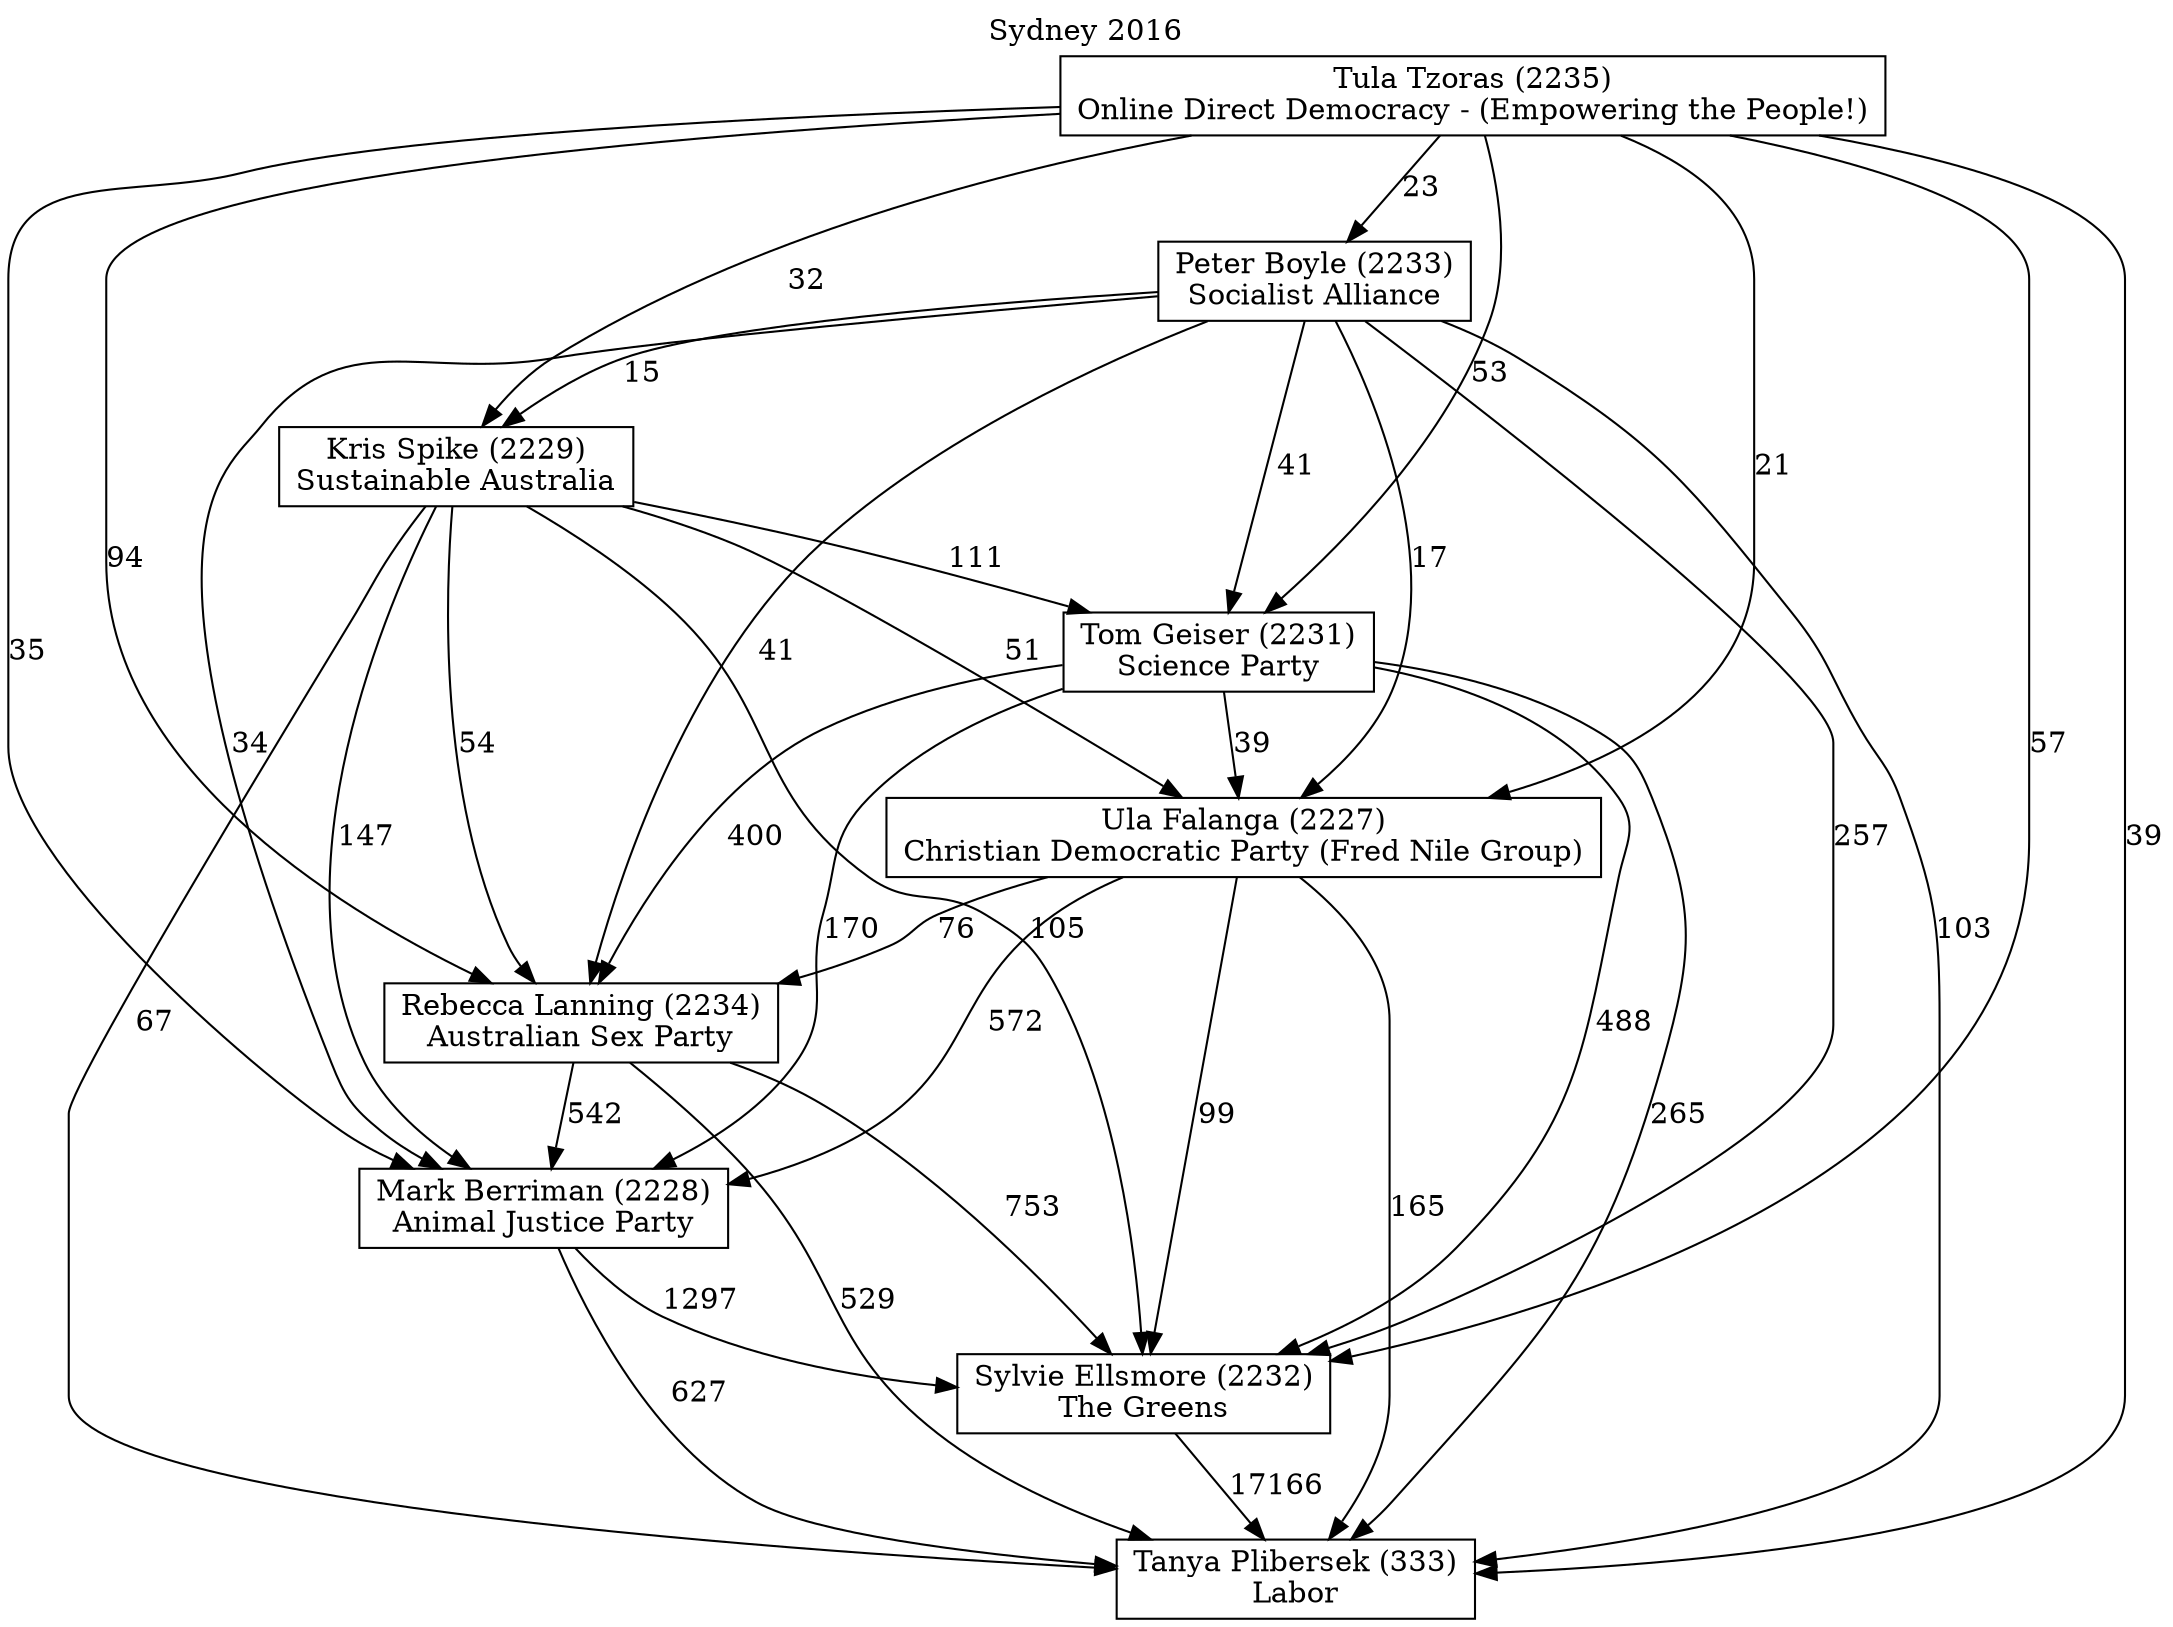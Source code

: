 // House preference flow
digraph "Tanya Plibersek (333)_Sydney_2016" {
	graph [label="Sydney 2016" labelloc=t mclimit=10]
	node [shape=box]
	"Mark Berriman (2228)" [label="Mark Berriman (2228)
Animal Justice Party"]
	"Peter Boyle (2233)" [label="Peter Boyle (2233)
Socialist Alliance"]
	"Kris Spike (2229)" [label="Kris Spike (2229)
Sustainable Australia"]
	"Sylvie Ellsmore (2232)" [label="Sylvie Ellsmore (2232)
The Greens"]
	"Tom Geiser (2231)" [label="Tom Geiser (2231)
Science Party"]
	"Tula Tzoras (2235)" [label="Tula Tzoras (2235)
Online Direct Democracy - (Empowering the People!)"]
	"Tanya Plibersek (333)" [label="Tanya Plibersek (333)
Labor"]
	"Rebecca Lanning (2234)" [label="Rebecca Lanning (2234)
Australian Sex Party"]
	"Ula Falanga (2227)" [label="Ula Falanga (2227)
Christian Democratic Party (Fred Nile Group)"]
	"Ula Falanga (2227)" -> "Sylvie Ellsmore (2232)" [label=99]
	"Peter Boyle (2233)" -> "Sylvie Ellsmore (2232)" [label=257]
	"Peter Boyle (2233)" -> "Ula Falanga (2227)" [label=17]
	"Sylvie Ellsmore (2232)" -> "Tanya Plibersek (333)" [label=17166]
	"Tom Geiser (2231)" -> "Tanya Plibersek (333)" [label=265]
	"Tula Tzoras (2235)" -> "Mark Berriman (2228)" [label=35]
	"Peter Boyle (2233)" -> "Rebecca Lanning (2234)" [label=41]
	"Tula Tzoras (2235)" -> "Peter Boyle (2233)" [label=23]
	"Kris Spike (2229)" -> "Tom Geiser (2231)" [label=111]
	"Tula Tzoras (2235)" -> "Tanya Plibersek (333)" [label=39]
	"Tom Geiser (2231)" -> "Sylvie Ellsmore (2232)" [label=488]
	"Tula Tzoras (2235)" -> "Tom Geiser (2231)" [label=53]
	"Tula Tzoras (2235)" -> "Rebecca Lanning (2234)" [label=94]
	"Rebecca Lanning (2234)" -> "Sylvie Ellsmore (2232)" [label=753]
	"Kris Spike (2229)" -> "Tanya Plibersek (333)" [label=67]
	"Mark Berriman (2228)" -> "Sylvie Ellsmore (2232)" [label=1297]
	"Ula Falanga (2227)" -> "Mark Berriman (2228)" [label=572]
	"Tom Geiser (2231)" -> "Mark Berriman (2228)" [label=170]
	"Tula Tzoras (2235)" -> "Kris Spike (2229)" [label=32]
	"Peter Boyle (2233)" -> "Tanya Plibersek (333)" [label=103]
	"Kris Spike (2229)" -> "Mark Berriman (2228)" [label=147]
	"Mark Berriman (2228)" -> "Tanya Plibersek (333)" [label=627]
	"Ula Falanga (2227)" -> "Tanya Plibersek (333)" [label=165]
	"Peter Boyle (2233)" -> "Tom Geiser (2231)" [label=41]
	"Ula Falanga (2227)" -> "Rebecca Lanning (2234)" [label=76]
	"Rebecca Lanning (2234)" -> "Mark Berriman (2228)" [label=542]
	"Rebecca Lanning (2234)" -> "Tanya Plibersek (333)" [label=529]
	"Tom Geiser (2231)" -> "Ula Falanga (2227)" [label=39]
	"Tula Tzoras (2235)" -> "Ula Falanga (2227)" [label=21]
	"Peter Boyle (2233)" -> "Mark Berriman (2228)" [label=34]
	"Kris Spike (2229)" -> "Ula Falanga (2227)" [label=51]
	"Kris Spike (2229)" -> "Rebecca Lanning (2234)" [label=54]
	"Peter Boyle (2233)" -> "Kris Spike (2229)" [label=15]
	"Kris Spike (2229)" -> "Sylvie Ellsmore (2232)" [label=105]
	"Tula Tzoras (2235)" -> "Sylvie Ellsmore (2232)" [label=57]
	"Tom Geiser (2231)" -> "Rebecca Lanning (2234)" [label=400]
}

